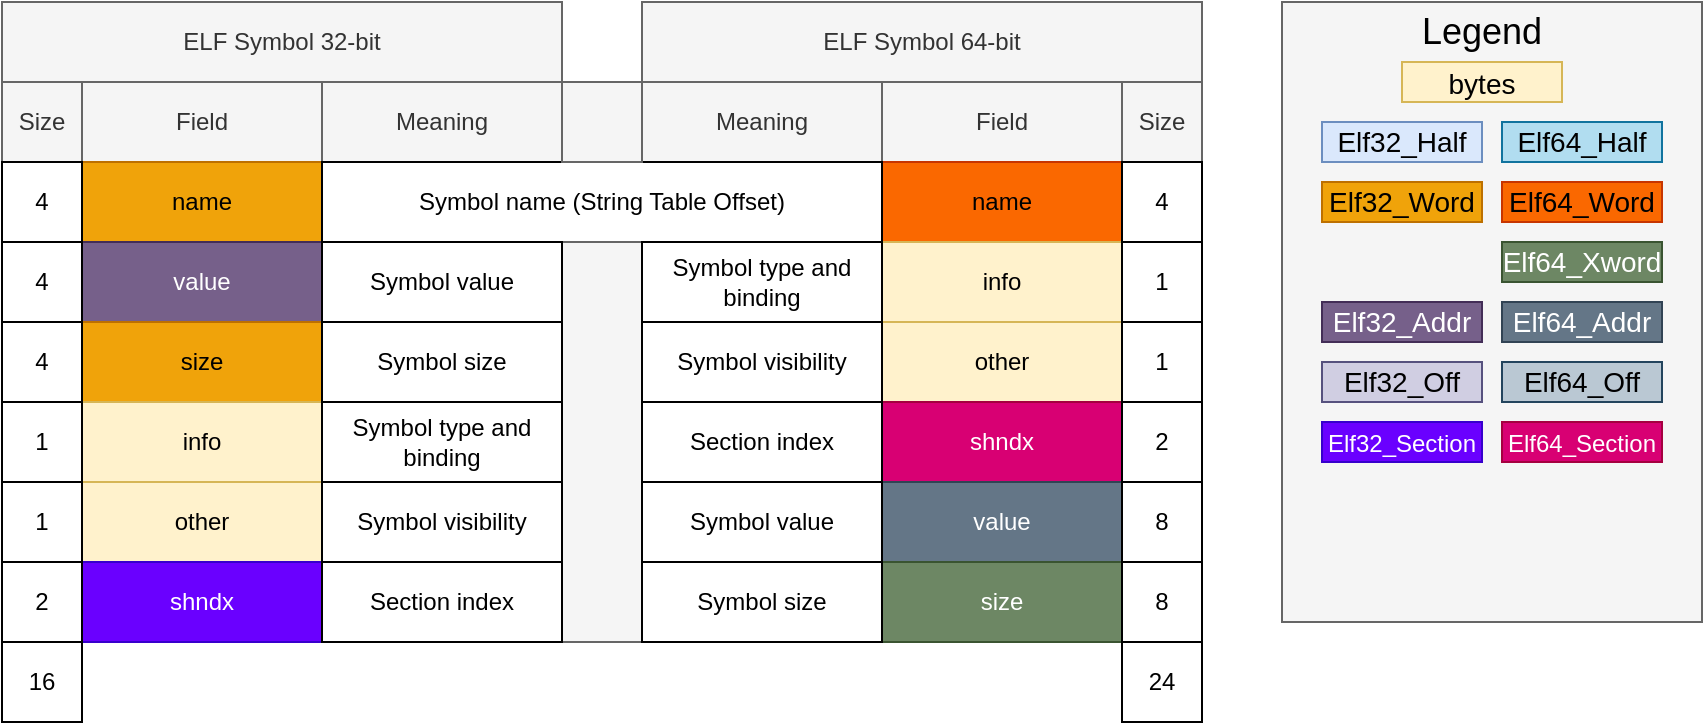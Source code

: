 <mxfile version="20.0.4"><diagram id="zI3XC8i94ht4CWRnHZNj" name="Page-1"><mxGraphModel dx="1185" dy="615" grid="1" gridSize="10" guides="1" tooltips="1" connect="1" arrows="1" fold="1" page="1" pageScale="1" pageWidth="850" pageHeight="1100" background="#ffffff" math="0" shadow="0"><root><mxCell id="0"/><mxCell id="1" parent="0"/><mxCell id="8d0xMkcO2P33Tdd3VxWO-1" value="ELF Symbol 32-bit" style="rounded=0;whiteSpace=wrap;html=1;fillColor=#f5f5f5;fontColor=#333333;strokeColor=#666666;" vertex="1" parent="1"><mxGeometry x="80" y="80" width="280" height="40" as="geometry"/></mxCell><mxCell id="8d0xMkcO2P33Tdd3VxWO-2" value="ELF Symbol 64-bit" style="rounded=0;whiteSpace=wrap;html=1;fillColor=#f5f5f5;fontColor=#333333;strokeColor=#666666;" vertex="1" parent="1"><mxGeometry x="400" y="80" width="280" height="40" as="geometry"/></mxCell><mxCell id="8d0xMkcO2P33Tdd3VxWO-3" value="Size" style="rounded=0;whiteSpace=wrap;html=1;fillColor=#f5f5f5;fontColor=#333333;strokeColor=#666666;" vertex="1" parent="1"><mxGeometry x="80" y="120" width="40" height="40" as="geometry"/></mxCell><mxCell id="8d0xMkcO2P33Tdd3VxWO-4" value="Size" style="rounded=0;whiteSpace=wrap;html=1;fillColor=#f5f5f5;fontColor=#333333;strokeColor=#666666;" vertex="1" parent="1"><mxGeometry x="640" y="120" width="40" height="40" as="geometry"/></mxCell><mxCell id="8d0xMkcO2P33Tdd3VxWO-5" value="Field" style="rounded=0;whiteSpace=wrap;html=1;fillColor=#f5f5f5;fontColor=#333333;strokeColor=#666666;" vertex="1" parent="1"><mxGeometry x="120" y="120" width="120" height="40" as="geometry"/></mxCell><mxCell id="8d0xMkcO2P33Tdd3VxWO-6" value="Field" style="rounded=0;whiteSpace=wrap;html=1;fillColor=#f5f5f5;fontColor=#333333;strokeColor=#666666;" vertex="1" parent="1"><mxGeometry x="520" y="120" width="120" height="40" as="geometry"/></mxCell><mxCell id="8d0xMkcO2P33Tdd3VxWO-7" value="Meaning" style="rounded=0;whiteSpace=wrap;html=1;fillColor=#f5f5f5;fontColor=#333333;strokeColor=#666666;" vertex="1" parent="1"><mxGeometry x="240" y="120" width="120" height="40" as="geometry"/></mxCell><mxCell id="8d0xMkcO2P33Tdd3VxWO-8" value="" style="rounded=0;whiteSpace=wrap;html=1;fillColor=#f5f5f5;fontColor=#333333;strokeColor=#666666;" vertex="1" parent="1"><mxGeometry x="720" y="80" width="210" height="310" as="geometry"/></mxCell><mxCell id="8d0xMkcO2P33Tdd3VxWO-9" value="&lt;font style=&quot;font-size: 18px;&quot;&gt;Legend&lt;/font&gt;" style="text;html=1;strokeColor=none;fillColor=none;align=center;verticalAlign=middle;whiteSpace=wrap;rounded=0;" vertex="1" parent="1"><mxGeometry x="790" y="80" width="60" height="30" as="geometry"/></mxCell><mxCell id="8d0xMkcO2P33Tdd3VxWO-10" value="&lt;font style=&quot;font-size: 14px;&quot;&gt;bytes&lt;/font&gt;" style="rounded=0;whiteSpace=wrap;html=1;fontSize=18;fillColor=#fff2cc;strokeColor=#d6b656;" vertex="1" parent="1"><mxGeometry x="780" y="110" width="80" height="20" as="geometry"/></mxCell><mxCell id="8d0xMkcO2P33Tdd3VxWO-11" value="Elf32_Half" style="rounded=0;whiteSpace=wrap;html=1;fontSize=14;fillColor=#dae8fc;strokeColor=#6c8ebf;" vertex="1" parent="1"><mxGeometry x="740" y="140" width="80" height="20" as="geometry"/></mxCell><mxCell id="8d0xMkcO2P33Tdd3VxWO-12" value="Elf64_Half" style="rounded=0;whiteSpace=wrap;html=1;fontSize=14;fillColor=#b1ddf0;strokeColor=#10739e;" vertex="1" parent="1"><mxGeometry x="830" y="140" width="80" height="20" as="geometry"/></mxCell><mxCell id="8d0xMkcO2P33Tdd3VxWO-13" value="Elf32_Word" style="rounded=0;whiteSpace=wrap;html=1;fontSize=14;fillColor=#f0a30a;strokeColor=#BD7000;fontColor=#000000;" vertex="1" parent="1"><mxGeometry x="740" y="170" width="80" height="20" as="geometry"/></mxCell><mxCell id="8d0xMkcO2P33Tdd3VxWO-14" value="Elf64_Word" style="rounded=0;whiteSpace=wrap;html=1;fontSize=14;fillColor=#fa6800;strokeColor=#C73500;fontColor=#000000;" vertex="1" parent="1"><mxGeometry x="830" y="170" width="80" height="20" as="geometry"/></mxCell><mxCell id="8d0xMkcO2P33Tdd3VxWO-15" value="Elf32_Addr" style="rounded=0;whiteSpace=wrap;html=1;fontSize=14;fillColor=#76608a;strokeColor=#432D57;fontColor=#ffffff;" vertex="1" parent="1"><mxGeometry x="740" y="230" width="80" height="20" as="geometry"/></mxCell><mxCell id="8d0xMkcO2P33Tdd3VxWO-16" value="Elf64_Addr" style="rounded=0;whiteSpace=wrap;html=1;fontSize=14;fillColor=#647687;strokeColor=#314354;fontColor=#ffffff;" vertex="1" parent="1"><mxGeometry x="830" y="230" width="80" height="20" as="geometry"/></mxCell><mxCell id="8d0xMkcO2P33Tdd3VxWO-17" value="Elf32_Off" style="rounded=0;whiteSpace=wrap;html=1;fontSize=14;fillColor=#d0cee2;strokeColor=#56517e;" vertex="1" parent="1"><mxGeometry x="740" y="260" width="80" height="20" as="geometry"/></mxCell><mxCell id="8d0xMkcO2P33Tdd3VxWO-18" value="Elf64_Off" style="rounded=0;whiteSpace=wrap;html=1;fontSize=14;fillColor=#bac8d3;strokeColor=#23445d;" vertex="1" parent="1"><mxGeometry x="830" y="260" width="80" height="20" as="geometry"/></mxCell><mxCell id="8d0xMkcO2P33Tdd3VxWO-19" value="name" style="rounded=0;whiteSpace=wrap;html=1;fillColor=#f0a30a;fontColor=#000000;strokeColor=#BD7000;" vertex="1" parent="1"><mxGeometry x="120" y="160" width="120" height="40" as="geometry"/></mxCell><mxCell id="8d0xMkcO2P33Tdd3VxWO-20" value="value" style="rounded=0;whiteSpace=wrap;html=1;fillColor=#76608a;strokeColor=#432D57;fontColor=#ffffff;" vertex="1" parent="1"><mxGeometry x="120" y="200" width="120" height="40" as="geometry"/></mxCell><mxCell id="8d0xMkcO2P33Tdd3VxWO-21" value="size" style="rounded=0;whiteSpace=wrap;html=1;fillColor=#f0a30a;fontColor=#000000;strokeColor=#BD7000;" vertex="1" parent="1"><mxGeometry x="120" y="240" width="120" height="40" as="geometry"/></mxCell><mxCell id="8d0xMkcO2P33Tdd3VxWO-22" value="info" style="rounded=0;whiteSpace=wrap;html=1;fillColor=#fff2cc;strokeColor=#d6b656;" vertex="1" parent="1"><mxGeometry x="120" y="280" width="120" height="40" as="geometry"/></mxCell><mxCell id="8d0xMkcO2P33Tdd3VxWO-23" value="other" style="rounded=0;whiteSpace=wrap;html=1;fillColor=#fff2cc;strokeColor=#d6b656;" vertex="1" parent="1"><mxGeometry x="120" y="320" width="120" height="40" as="geometry"/></mxCell><mxCell id="8d0xMkcO2P33Tdd3VxWO-24" value="shndx" style="rounded=0;whiteSpace=wrap;html=1;fillColor=#6a00ff;fontColor=#ffffff;strokeColor=#3700CC;" vertex="1" parent="1"><mxGeometry x="120" y="360" width="120" height="40" as="geometry"/></mxCell><mxCell id="8d0xMkcO2P33Tdd3VxWO-27" value="name" style="rounded=0;whiteSpace=wrap;html=1;fillColor=#fa6800;fontColor=#000000;strokeColor=#C73500;" vertex="1" parent="1"><mxGeometry x="520" y="160" width="120" height="40" as="geometry"/></mxCell><mxCell id="8d0xMkcO2P33Tdd3VxWO-28" value="info" style="rounded=0;whiteSpace=wrap;html=1;fillColor=#fff2cc;strokeColor=#d6b656;" vertex="1" parent="1"><mxGeometry x="520" y="200" width="120" height="40" as="geometry"/></mxCell><mxCell id="8d0xMkcO2P33Tdd3VxWO-29" value="other" style="rounded=0;whiteSpace=wrap;html=1;fillColor=#fff2cc;strokeColor=#d6b656;" vertex="1" parent="1"><mxGeometry x="520" y="240" width="120" height="40" as="geometry"/></mxCell><mxCell id="8d0xMkcO2P33Tdd3VxWO-30" value="shndx" style="rounded=0;whiteSpace=wrap;html=1;fillColor=#d80073;fontColor=#ffffff;strokeColor=#A50040;" vertex="1" parent="1"><mxGeometry x="520" y="280" width="120" height="40" as="geometry"/></mxCell><mxCell id="8d0xMkcO2P33Tdd3VxWO-31" value="value" style="rounded=0;whiteSpace=wrap;html=1;fillColor=#647687;fontColor=#ffffff;strokeColor=#314354;" vertex="1" parent="1"><mxGeometry x="520" y="320" width="120" height="40" as="geometry"/></mxCell><mxCell id="8d0xMkcO2P33Tdd3VxWO-32" value="size" style="rounded=0;whiteSpace=wrap;html=1;fillColor=#6d8764;fontColor=#ffffff;strokeColor=#3A5431;" vertex="1" parent="1"><mxGeometry x="520" y="360" width="120" height="40" as="geometry"/></mxCell><mxCell id="8d0xMkcO2P33Tdd3VxWO-35" value="Meaning" style="rounded=0;whiteSpace=wrap;html=1;fillColor=#f5f5f5;fontColor=#333333;strokeColor=#666666;" vertex="1" parent="1"><mxGeometry x="400" y="120" width="120" height="40" as="geometry"/></mxCell><mxCell id="8d0xMkcO2P33Tdd3VxWO-36" value="Symbol name (String Table Offset)" style="rounded=0;whiteSpace=wrap;html=1;" vertex="1" parent="1"><mxGeometry x="240" y="160" width="280" height="40" as="geometry"/></mxCell><mxCell id="8d0xMkcO2P33Tdd3VxWO-37" value="" style="rounded=0;whiteSpace=wrap;html=1;fillColor=#f5f5f5;fontColor=#333333;strokeColor=#666666;" vertex="1" parent="1"><mxGeometry x="360" y="120" width="40" height="40" as="geometry"/></mxCell><mxCell id="8d0xMkcO2P33Tdd3VxWO-38" value="" style="rounded=0;whiteSpace=wrap;html=1;fillColor=#f5f5f5;fontColor=#333333;strokeColor=#666666;" vertex="1" parent="1"><mxGeometry x="360" y="200" width="40" height="200" as="geometry"/></mxCell><mxCell id="8d0xMkcO2P33Tdd3VxWO-39" value="Symbol value" style="rounded=0;whiteSpace=wrap;html=1;" vertex="1" parent="1"><mxGeometry x="240" y="200" width="120" height="40" as="geometry"/></mxCell><mxCell id="8d0xMkcO2P33Tdd3VxWO-40" value="Symbol type and binding" style="rounded=0;whiteSpace=wrap;html=1;" vertex="1" parent="1"><mxGeometry x="400" y="200" width="120" height="40" as="geometry"/></mxCell><mxCell id="8d0xMkcO2P33Tdd3VxWO-42" value="Symbol size" style="rounded=0;whiteSpace=wrap;html=1;" vertex="1" parent="1"><mxGeometry x="240" y="240" width="120" height="40" as="geometry"/></mxCell><mxCell id="8d0xMkcO2P33Tdd3VxWO-43" value="Symbol type and binding" style="rounded=0;whiteSpace=wrap;html=1;" vertex="1" parent="1"><mxGeometry x="240" y="280" width="120" height="40" as="geometry"/></mxCell><mxCell id="8d0xMkcO2P33Tdd3VxWO-44" value="Symbol visibility" style="rounded=0;whiteSpace=wrap;html=1;" vertex="1" parent="1"><mxGeometry x="240" y="320" width="120" height="40" as="geometry"/></mxCell><mxCell id="8d0xMkcO2P33Tdd3VxWO-45" value="Section index" style="rounded=0;whiteSpace=wrap;html=1;" vertex="1" parent="1"><mxGeometry x="240" y="360" width="120" height="40" as="geometry"/></mxCell><mxCell id="8d0xMkcO2P33Tdd3VxWO-47" value="Symbol visibility" style="rounded=0;whiteSpace=wrap;html=1;" vertex="1" parent="1"><mxGeometry x="400" y="240" width="120" height="40" as="geometry"/></mxCell><mxCell id="8d0xMkcO2P33Tdd3VxWO-48" value="Section index" style="rounded=0;whiteSpace=wrap;html=1;" vertex="1" parent="1"><mxGeometry x="400" y="280" width="120" height="40" as="geometry"/></mxCell><mxCell id="8d0xMkcO2P33Tdd3VxWO-49" value="Symbol value" style="rounded=0;whiteSpace=wrap;html=1;" vertex="1" parent="1"><mxGeometry x="400" y="320" width="120" height="40" as="geometry"/></mxCell><mxCell id="8d0xMkcO2P33Tdd3VxWO-50" value="Symbol size" style="rounded=0;whiteSpace=wrap;html=1;" vertex="1" parent="1"><mxGeometry x="400" y="360" width="120" height="40" as="geometry"/></mxCell><mxCell id="8d0xMkcO2P33Tdd3VxWO-52" value="4" style="rounded=0;whiteSpace=wrap;html=1;" vertex="1" parent="1"><mxGeometry x="80" y="160" width="40" height="40" as="geometry"/></mxCell><mxCell id="8d0xMkcO2P33Tdd3VxWO-53" value="4" style="rounded=0;whiteSpace=wrap;html=1;" vertex="1" parent="1"><mxGeometry x="640" y="160" width="40" height="40" as="geometry"/></mxCell><mxCell id="8d0xMkcO2P33Tdd3VxWO-55" value="1" style="rounded=0;whiteSpace=wrap;html=1;" vertex="1" parent="1"><mxGeometry x="640" y="200" width="40" height="40" as="geometry"/></mxCell><mxCell id="8d0xMkcO2P33Tdd3VxWO-56" value="4" style="rounded=0;whiteSpace=wrap;html=1;" vertex="1" parent="1"><mxGeometry x="80" y="200" width="40" height="40" as="geometry"/></mxCell><mxCell id="8d0xMkcO2P33Tdd3VxWO-57" value="1" style="rounded=0;whiteSpace=wrap;html=1;" vertex="1" parent="1"><mxGeometry x="640" y="240" width="40" height="40" as="geometry"/></mxCell><mxCell id="8d0xMkcO2P33Tdd3VxWO-58" value="4" style="rounded=0;whiteSpace=wrap;html=1;" vertex="1" parent="1"><mxGeometry x="80" y="240" width="40" height="40" as="geometry"/></mxCell><mxCell id="8d0xMkcO2P33Tdd3VxWO-59" value="1" style="rounded=0;whiteSpace=wrap;html=1;" vertex="1" parent="1"><mxGeometry x="80" y="280" width="40" height="40" as="geometry"/></mxCell><mxCell id="8d0xMkcO2P33Tdd3VxWO-60" value="2" style="rounded=0;whiteSpace=wrap;html=1;" vertex="1" parent="1"><mxGeometry x="640" y="280" width="40" height="40" as="geometry"/></mxCell><mxCell id="8d0xMkcO2P33Tdd3VxWO-61" value="8" style="rounded=0;whiteSpace=wrap;html=1;" vertex="1" parent="1"><mxGeometry x="640" y="320" width="40" height="40" as="geometry"/></mxCell><mxCell id="8d0xMkcO2P33Tdd3VxWO-62" value="1" style="rounded=0;whiteSpace=wrap;html=1;" vertex="1" parent="1"><mxGeometry x="80" y="320" width="40" height="40" as="geometry"/></mxCell><mxCell id="8d0xMkcO2P33Tdd3VxWO-63" value="2" style="rounded=0;whiteSpace=wrap;html=1;" vertex="1" parent="1"><mxGeometry x="80" y="360" width="40" height="40" as="geometry"/></mxCell><mxCell id="8d0xMkcO2P33Tdd3VxWO-65" value="8" style="rounded=0;whiteSpace=wrap;html=1;" vertex="1" parent="1"><mxGeometry x="640" y="360" width="40" height="40" as="geometry"/></mxCell><mxCell id="8d0xMkcO2P33Tdd3VxWO-68" value="Elf64_Xword" style="rounded=0;whiteSpace=wrap;html=1;fontSize=14;fillColor=#6d8764;strokeColor=#3A5431;fontColor=#ffffff;" vertex="1" parent="1"><mxGeometry x="830" y="200" width="80" height="20" as="geometry"/></mxCell><mxCell id="8d0xMkcO2P33Tdd3VxWO-71" value="&lt;font style=&quot;font-size: 12px;&quot;&gt;Elf32_Section&lt;/font&gt;" style="rounded=0;whiteSpace=wrap;html=1;fontSize=14;fillColor=#6a00ff;strokeColor=#3700CC;fontColor=#ffffff;" vertex="1" parent="1"><mxGeometry x="740" y="290" width="80" height="20" as="geometry"/></mxCell><mxCell id="8d0xMkcO2P33Tdd3VxWO-72" value="&lt;font style=&quot;font-size: 12px;&quot;&gt;Elf64_Section&lt;/font&gt;" style="rounded=0;whiteSpace=wrap;html=1;fontSize=14;fillColor=#d80073;strokeColor=#A50040;fontColor=#ffffff;" vertex="1" parent="1"><mxGeometry x="830" y="290" width="80" height="20" as="geometry"/></mxCell><mxCell id="8d0xMkcO2P33Tdd3VxWO-73" value="16" style="rounded=0;whiteSpace=wrap;html=1;" vertex="1" parent="1"><mxGeometry x="80" y="400" width="40" height="40" as="geometry"/></mxCell><mxCell id="8d0xMkcO2P33Tdd3VxWO-74" value="24" style="rounded=0;whiteSpace=wrap;html=1;" vertex="1" parent="1"><mxGeometry x="640" y="400" width="40" height="40" as="geometry"/></mxCell></root></mxGraphModel></diagram></mxfile>